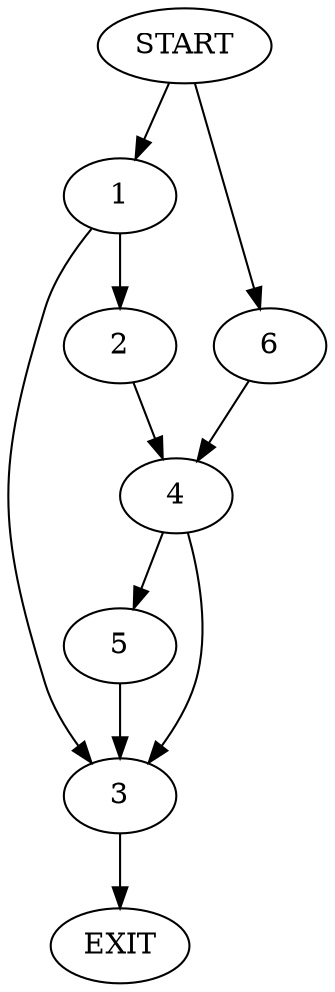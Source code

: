 digraph {
0 [label="START"]
7 [label="EXIT"]
0 -> 1
1 -> 2
1 -> 3
3 -> 7
2 -> 4
4 -> 5
4 -> 3
0 -> 6
6 -> 4
5 -> 3
}
